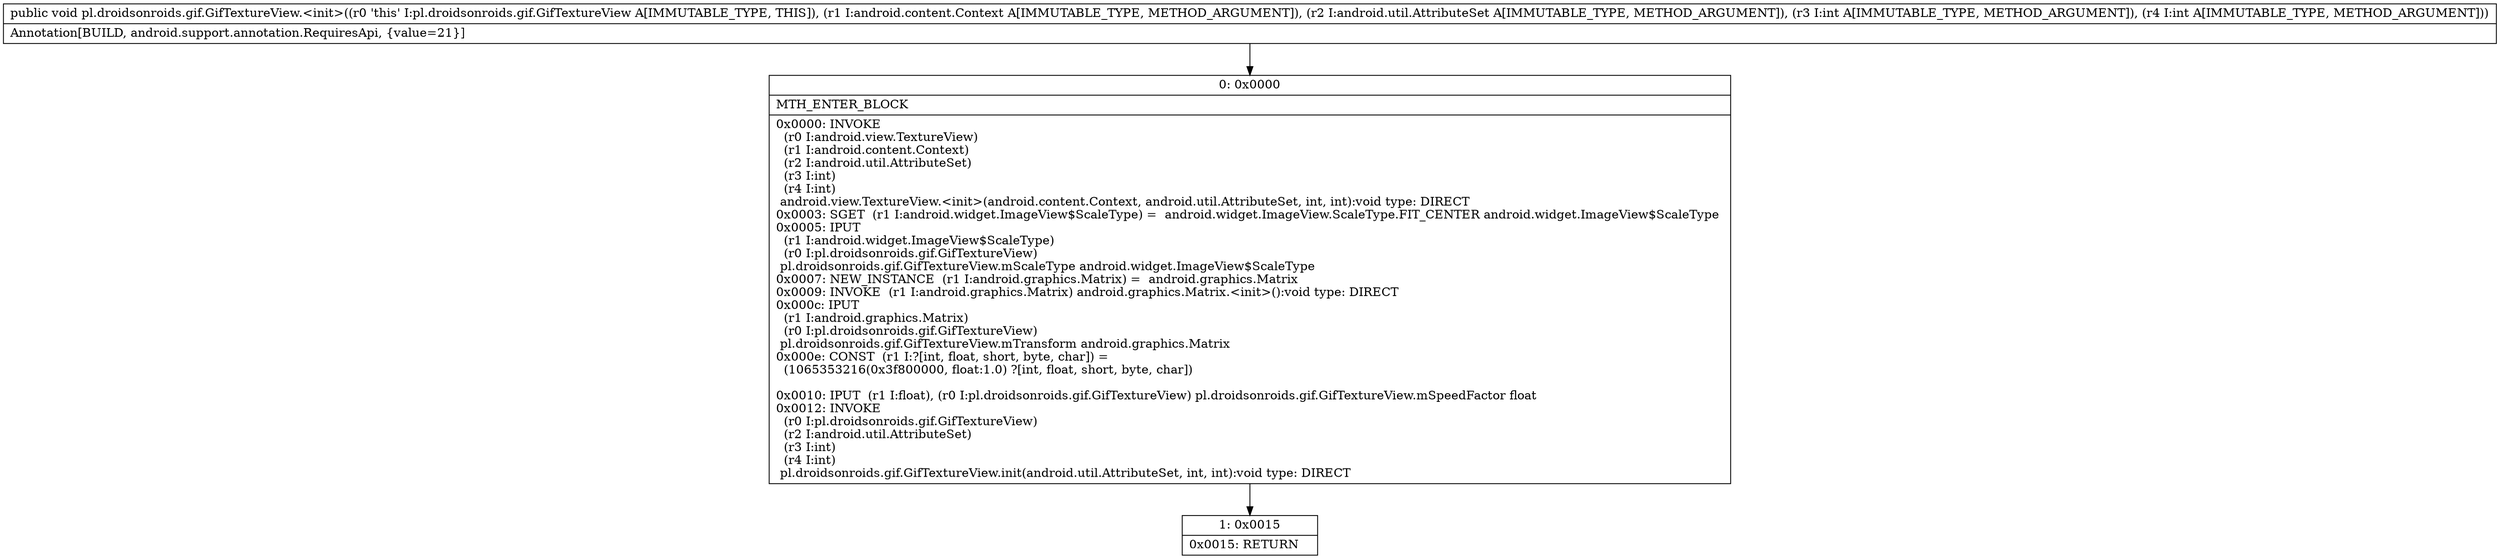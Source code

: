 digraph "CFG forpl.droidsonroids.gif.GifTextureView.\<init\>(Landroid\/content\/Context;Landroid\/util\/AttributeSet;II)V" {
Node_0 [shape=record,label="{0\:\ 0x0000|MTH_ENTER_BLOCK\l|0x0000: INVOKE  \l  (r0 I:android.view.TextureView)\l  (r1 I:android.content.Context)\l  (r2 I:android.util.AttributeSet)\l  (r3 I:int)\l  (r4 I:int)\l android.view.TextureView.\<init\>(android.content.Context, android.util.AttributeSet, int, int):void type: DIRECT \l0x0003: SGET  (r1 I:android.widget.ImageView$ScaleType) =  android.widget.ImageView.ScaleType.FIT_CENTER android.widget.ImageView$ScaleType \l0x0005: IPUT  \l  (r1 I:android.widget.ImageView$ScaleType)\l  (r0 I:pl.droidsonroids.gif.GifTextureView)\l pl.droidsonroids.gif.GifTextureView.mScaleType android.widget.ImageView$ScaleType \l0x0007: NEW_INSTANCE  (r1 I:android.graphics.Matrix) =  android.graphics.Matrix \l0x0009: INVOKE  (r1 I:android.graphics.Matrix) android.graphics.Matrix.\<init\>():void type: DIRECT \l0x000c: IPUT  \l  (r1 I:android.graphics.Matrix)\l  (r0 I:pl.droidsonroids.gif.GifTextureView)\l pl.droidsonroids.gif.GifTextureView.mTransform android.graphics.Matrix \l0x000e: CONST  (r1 I:?[int, float, short, byte, char]) = \l  (1065353216(0x3f800000, float:1.0) ?[int, float, short, byte, char])\l \l0x0010: IPUT  (r1 I:float), (r0 I:pl.droidsonroids.gif.GifTextureView) pl.droidsonroids.gif.GifTextureView.mSpeedFactor float \l0x0012: INVOKE  \l  (r0 I:pl.droidsonroids.gif.GifTextureView)\l  (r2 I:android.util.AttributeSet)\l  (r3 I:int)\l  (r4 I:int)\l pl.droidsonroids.gif.GifTextureView.init(android.util.AttributeSet, int, int):void type: DIRECT \l}"];
Node_1 [shape=record,label="{1\:\ 0x0015|0x0015: RETURN   \l}"];
MethodNode[shape=record,label="{public void pl.droidsonroids.gif.GifTextureView.\<init\>((r0 'this' I:pl.droidsonroids.gif.GifTextureView A[IMMUTABLE_TYPE, THIS]), (r1 I:android.content.Context A[IMMUTABLE_TYPE, METHOD_ARGUMENT]), (r2 I:android.util.AttributeSet A[IMMUTABLE_TYPE, METHOD_ARGUMENT]), (r3 I:int A[IMMUTABLE_TYPE, METHOD_ARGUMENT]), (r4 I:int A[IMMUTABLE_TYPE, METHOD_ARGUMENT]))  | Annotation[BUILD, android.support.annotation.RequiresApi, \{value=21\}]\l}"];
MethodNode -> Node_0;
Node_0 -> Node_1;
}

